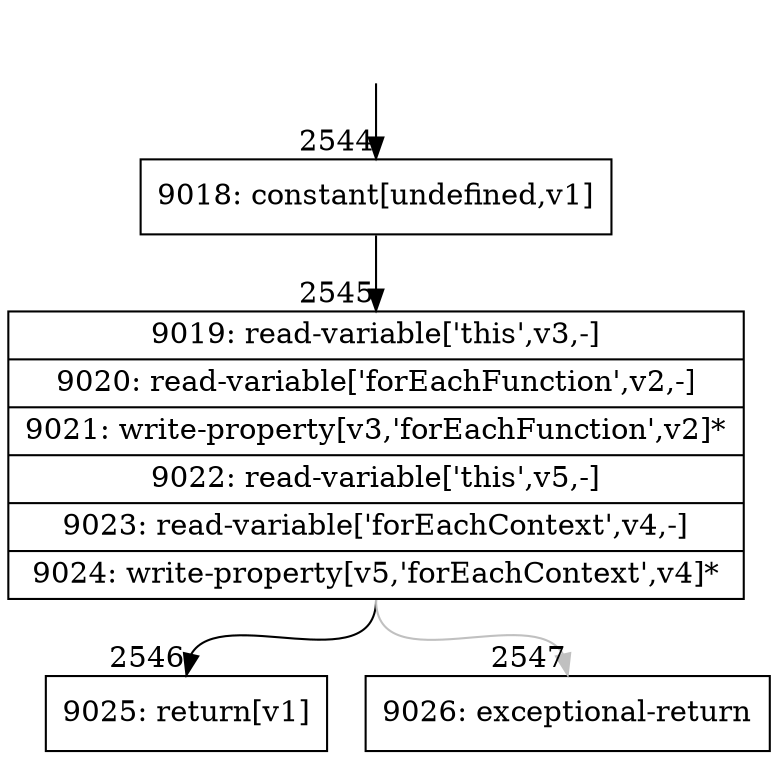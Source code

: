 digraph {
rankdir="TD"
BB_entry184[shape=none,label=""];
BB_entry184 -> BB2544 [tailport=s, headport=n, headlabel="    2544"]
BB2544 [shape=record label="{9018: constant[undefined,v1]}" ] 
BB2544 -> BB2545 [tailport=s, headport=n, headlabel="      2545"]
BB2545 [shape=record label="{9019: read-variable['this',v3,-]|9020: read-variable['forEachFunction',v2,-]|9021: write-property[v3,'forEachFunction',v2]*|9022: read-variable['this',v5,-]|9023: read-variable['forEachContext',v4,-]|9024: write-property[v5,'forEachContext',v4]*}" ] 
BB2545 -> BB2546 [tailport=s, headport=n, headlabel="      2546"]
BB2545 -> BB2547 [tailport=s, headport=n, color=gray, headlabel="      2547"]
BB2546 [shape=record label="{9025: return[v1]}" ] 
BB2547 [shape=record label="{9026: exceptional-return}" ] 
//#$~ 4866
}
